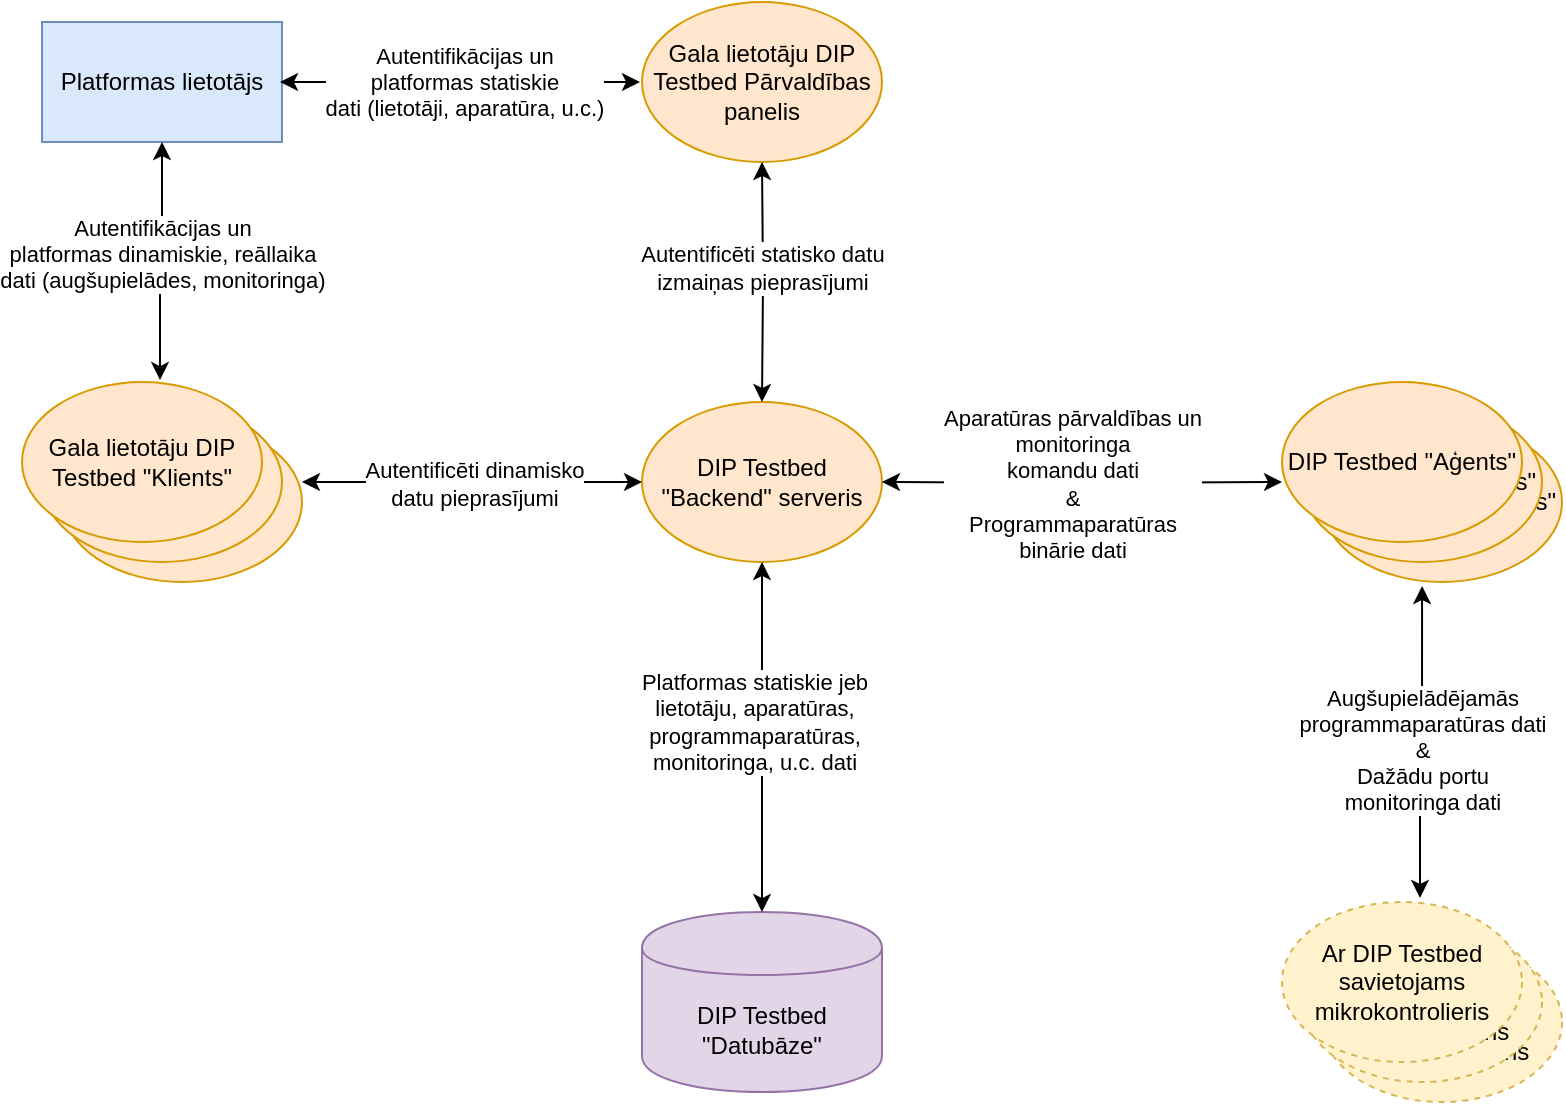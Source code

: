<mxfile version="16.4.7" type="device"><diagram id="xp7jnq--6NEkTEaRamRL" name="Page-1"><mxGraphModel dx="1350" dy="744" grid="1" gridSize="10" guides="1" tooltips="1" connect="1" arrows="1" fold="1" page="1" pageScale="1" pageWidth="827" pageHeight="1169" math="0" shadow="0"><root><mxCell id="0"/><mxCell id="1" parent="0"/><mxCell id="G1XWCurtpeNpnx2ZuS83-6" value="Gala lietotāju DIP Testbed &quot;Klients&quot;" style="ellipse;whiteSpace=wrap;html=1;fillColor=#ffe6cc;strokeColor=#d79b00;" parent="1" vertex="1"><mxGeometry x="50" y="250" width="120" height="80" as="geometry"/></mxCell><mxCell id="FGMwDt69321TGu1jWlbH-2" value="DIP Testbed &quot;Backend&quot; serveris" style="ellipse;whiteSpace=wrap;html=1;fillColor=#ffe6cc;strokeColor=#d79b00;" parent="1" vertex="1"><mxGeometry x="340" y="240" width="120" height="80" as="geometry"/></mxCell><mxCell id="FGMwDt69321TGu1jWlbH-5" value="Platformas lietotājs" style="rounded=0;whiteSpace=wrap;html=1;shadow=0;fillColor=#dae8fc;strokeColor=#6c8ebf;" parent="1" vertex="1"><mxGeometry x="40" y="50" width="120" height="60" as="geometry"/></mxCell><mxCell id="FGMwDt69321TGu1jWlbH-14" value="Gala lietotāju DIP Testbed &quot;Klients&quot;" style="ellipse;whiteSpace=wrap;html=1;fillColor=#ffe6cc;strokeColor=#d79b00;" parent="1" vertex="1"><mxGeometry x="40" y="240" width="120" height="80" as="geometry"/></mxCell><mxCell id="-FDT2W2eLK1JfJwj0Cxk-2" value="DIP Testbed &quot;Datubāze&quot;" style="shape=cylinder;whiteSpace=wrap;html=1;boundedLbl=1;backgroundOutline=1;shadow=0;glass=0;fillColor=#e1d5e7;strokeColor=#9673a6;" parent="1" vertex="1"><mxGeometry x="340" y="495" width="120" height="90" as="geometry"/></mxCell><mxCell id="92yxI7frNcQA0_09QK_b-7" style="edgeStyle=orthogonalEdgeStyle;rounded=0;orthogonalLoop=1;jettySize=auto;html=1;exitX=0.5;exitY=1;exitDx=0;exitDy=0;strokeColor=default;startArrow=classic;startFill=1;entryX=0.575;entryY=-0.012;entryDx=0;entryDy=0;entryPerimeter=0;" parent="1" source="FGMwDt69321TGu1jWlbH-5" target="G1XWCurtpeNpnx2ZuS83-7" edge="1"><mxGeometry relative="1" as="geometry"><mxPoint x="300" y="110" as="sourcePoint"/><mxPoint x="100" y="230" as="targetPoint"/></mxGeometry></mxCell><mxCell id="92yxI7frNcQA0_09QK_b-17" value="&lt;font face=&quot;helvetica&quot;&gt;Autentifikācijas un &lt;br&gt;platformas dinamiskie, reāllaika&lt;br&gt;dati (augšupielādes, monitoringa)&lt;/font&gt;" style="edgeLabel;html=1;align=center;verticalAlign=middle;resizable=0;points=[];" parent="92yxI7frNcQA0_09QK_b-7" vertex="1" connectable="0"><mxGeometry x="-0.2" y="1" relative="1" as="geometry"><mxPoint x="-1" y="8" as="offset"/></mxGeometry></mxCell><mxCell id="92yxI7frNcQA0_09QK_b-8" style="edgeStyle=orthogonalEdgeStyle;rounded=0;orthogonalLoop=1;jettySize=auto;html=1;exitX=0;exitY=0.5;exitDx=0;exitDy=0;strokeColor=default;startArrow=classic;startFill=1;" parent="1" source="FGMwDt69321TGu1jWlbH-2" edge="1"><mxGeometry relative="1" as="geometry"><mxPoint x="190" y="120" as="sourcePoint"/><mxPoint x="170" y="280" as="targetPoint"/></mxGeometry></mxCell><mxCell id="92yxI7frNcQA0_09QK_b-16" value="Autentificēti dinamisko &lt;br&gt;datu pieprasījumi" style="edgeLabel;html=1;align=center;verticalAlign=middle;resizable=0;points=[];" parent="92yxI7frNcQA0_09QK_b-8" vertex="1" connectable="0"><mxGeometry x="0.188" y="-4" relative="1" as="geometry"><mxPoint x="17" y="4" as="offset"/></mxGeometry></mxCell><mxCell id="92yxI7frNcQA0_09QK_b-9" style="edgeStyle=orthogonalEdgeStyle;rounded=0;orthogonalLoop=1;jettySize=auto;html=1;strokeColor=default;startArrow=classic;startFill=1;entryX=1;entryY=0.5;entryDx=0;entryDy=0;" parent="1" target="FGMwDt69321TGu1jWlbH-2" edge="1"><mxGeometry relative="1" as="geometry"><mxPoint x="660" y="280" as="sourcePoint"/><mxPoint x="460" y="330" as="targetPoint"/></mxGeometry></mxCell><mxCell id="92yxI7frNcQA0_09QK_b-15" value="Aparatūras pārvaldības un&lt;br&gt;monitoringa&lt;br&gt;komandu dati&lt;br&gt;&amp;amp;&lt;br&gt;Programmaparatūras &lt;br&gt;binārie dati" style="edgeLabel;html=1;align=center;verticalAlign=middle;resizable=0;points=[];" parent="92yxI7frNcQA0_09QK_b-9" vertex="1" connectable="0"><mxGeometry x="-0.175" relative="1" as="geometry"><mxPoint x="-23" as="offset"/></mxGeometry></mxCell><mxCell id="92yxI7frNcQA0_09QK_b-11" style="edgeStyle=orthogonalEdgeStyle;rounded=0;orthogonalLoop=1;jettySize=auto;html=1;exitX=0.417;exitY=1.025;exitDx=0;exitDy=0;strokeColor=default;startArrow=classic;startFill=1;entryX=0.575;entryY=-0.025;entryDx=0;entryDy=0;exitPerimeter=0;entryPerimeter=0;" parent="1" source="G1XWCurtpeNpnx2ZuS83-8" target="G1XWCurtpeNpnx2ZuS83-11" edge="1"><mxGeometry relative="1" as="geometry"><mxPoint x="680" y="290" as="sourcePoint"/><mxPoint x="590" y="290" as="targetPoint"/></mxGeometry></mxCell><mxCell id="92yxI7frNcQA0_09QK_b-13" value="Augšupielādējamās&lt;br&gt;programmaparatūras dati&lt;br&gt;&amp;amp;&lt;br&gt;Dažādu portu &lt;br&gt;monitoringa dati" style="edgeLabel;html=1;align=center;verticalAlign=middle;resizable=0;points=[];" parent="92yxI7frNcQA0_09QK_b-11" vertex="1" connectable="0"><mxGeometry x="-0.278" y="-1" relative="1" as="geometry"><mxPoint x="1" y="25" as="offset"/></mxGeometry></mxCell><mxCell id="92yxI7frNcQA0_09QK_b-12" style="edgeStyle=orthogonalEdgeStyle;rounded=0;orthogonalLoop=1;jettySize=auto;html=1;exitX=0.5;exitY=0;exitDx=0;exitDy=0;strokeColor=default;startArrow=classic;startFill=1;entryX=0.5;entryY=1;entryDx=0;entryDy=0;" parent="1" source="-FDT2W2eLK1JfJwj0Cxk-2" target="FGMwDt69321TGu1jWlbH-2" edge="1"><mxGeometry relative="1" as="geometry"><mxPoint x="560" y="290" as="sourcePoint"/><mxPoint x="470" y="290" as="targetPoint"/></mxGeometry></mxCell><mxCell id="92yxI7frNcQA0_09QK_b-14" value="Platformas statiskie jeb&lt;br&gt;lietotāju, aparatūras, &lt;br&gt;programmaparatūras, &lt;br&gt;monitoringa, u.c. dati" style="edgeLabel;html=1;align=center;verticalAlign=middle;resizable=0;points=[];" parent="92yxI7frNcQA0_09QK_b-12" vertex="1" connectable="0"><mxGeometry x="0.383" y="4" relative="1" as="geometry"><mxPoint y="26" as="offset"/></mxGeometry></mxCell><mxCell id="G1XWCurtpeNpnx2ZuS83-1" value="Gala lietotāju DIP Testbed Pārvaldības panelis" style="ellipse;whiteSpace=wrap;html=1;fillColor=#ffe6cc;strokeColor=#d79b00;" parent="1" vertex="1"><mxGeometry x="340" y="40" width="120" height="80" as="geometry"/></mxCell><mxCell id="G1XWCurtpeNpnx2ZuS83-2" style="edgeStyle=orthogonalEdgeStyle;rounded=0;orthogonalLoop=1;jettySize=auto;html=1;strokeColor=default;startArrow=classic;startFill=1;entryX=0.5;entryY=1;entryDx=0;entryDy=0;" parent="1" target="G1XWCurtpeNpnx2ZuS83-1" edge="1"><mxGeometry relative="1" as="geometry"><mxPoint x="400" y="240" as="sourcePoint"/><mxPoint x="170" y="290" as="targetPoint"/></mxGeometry></mxCell><mxCell id="G1XWCurtpeNpnx2ZuS83-3" value="Autentificēti statisko datu&lt;br&gt;izmaiņas pieprasījumi" style="edgeLabel;html=1;align=center;verticalAlign=middle;resizable=0;points=[];" parent="G1XWCurtpeNpnx2ZuS83-2" vertex="1" connectable="0"><mxGeometry x="0.188" y="-4" relative="1" as="geometry"><mxPoint x="-4" y="4" as="offset"/></mxGeometry></mxCell><mxCell id="G1XWCurtpeNpnx2ZuS83-8" value="DIP Testbed &quot;Aģents&quot;" style="ellipse;whiteSpace=wrap;html=1;fillColor=#ffe6cc;strokeColor=#d79b00;" parent="1" vertex="1"><mxGeometry x="680" y="250" width="120" height="80" as="geometry"/></mxCell><mxCell id="G1XWCurtpeNpnx2ZuS83-4" style="edgeStyle=orthogonalEdgeStyle;rounded=0;orthogonalLoop=1;jettySize=auto;html=1;strokeColor=default;startArrow=classic;startFill=1;entryX=1;entryY=0.5;entryDx=0;entryDy=0;exitX=0;exitY=0.5;exitDx=0;exitDy=0;" parent="1" edge="1"><mxGeometry relative="1" as="geometry"><mxPoint x="339" y="80" as="sourcePoint"/><mxPoint x="159" y="80" as="targetPoint"/></mxGeometry></mxCell><mxCell id="G1XWCurtpeNpnx2ZuS83-5" value="Autentifikācijas un &lt;br&gt;platformas statiskie&lt;br&gt;dati (lietotāji, aparatūra, u.c.)" style="edgeLabel;html=1;align=center;verticalAlign=middle;resizable=0;points=[];" parent="G1XWCurtpeNpnx2ZuS83-4" vertex="1" connectable="0"><mxGeometry x="0.188" y="-4" relative="1" as="geometry"><mxPoint x="19" y="4" as="offset"/></mxGeometry></mxCell><mxCell id="G1XWCurtpeNpnx2ZuS83-7" value="Gala lietotāju DIP Testbed &quot;Klients&quot;" style="ellipse;whiteSpace=wrap;html=1;fillColor=#ffe6cc;strokeColor=#d79b00;" parent="1" vertex="1"><mxGeometry x="30" y="230" width="120" height="80" as="geometry"/></mxCell><mxCell id="92yxI7frNcQA0_09QK_b-6" value="DIP Testbed &quot;Aģents&quot;" style="ellipse;whiteSpace=wrap;html=1;fillColor=#ffe6cc;strokeColor=#d79b00;" parent="1" vertex="1"><mxGeometry x="670" y="240" width="120" height="80" as="geometry"/></mxCell><mxCell id="G1XWCurtpeNpnx2ZuS83-9" value="DIP Testbed &quot;Aģents&quot;" style="ellipse;whiteSpace=wrap;html=1;fillColor=#ffe6cc;strokeColor=#d79b00;" parent="1" vertex="1"><mxGeometry x="660" y="230" width="120" height="80" as="geometry"/></mxCell><mxCell id="G1XWCurtpeNpnx2ZuS83-10" value="Ar DIP Testbed savietojams mikrokontrolieris" style="ellipse;whiteSpace=wrap;html=1;dashed=1;fillColor=#fff2cc;strokeColor=#d6b656;" parent="1" vertex="1"><mxGeometry x="680" y="510" width="120" height="80" as="geometry"/></mxCell><mxCell id="FGMwDt69321TGu1jWlbH-3" value="Ar DIP Testbed savietojams mikrokontrolieris" style="ellipse;whiteSpace=wrap;html=1;dashed=1;fillColor=#fff2cc;strokeColor=#d6b656;" parent="1" vertex="1"><mxGeometry x="670" y="500" width="120" height="80" as="geometry"/></mxCell><mxCell id="G1XWCurtpeNpnx2ZuS83-11" value="Ar DIP Testbed savietojams mikrokontrolieris" style="ellipse;whiteSpace=wrap;html=1;dashed=1;fillColor=#fff2cc;strokeColor=#d6b656;" parent="1" vertex="1"><mxGeometry x="660" y="490" width="120" height="80" as="geometry"/></mxCell></root></mxGraphModel></diagram></mxfile>